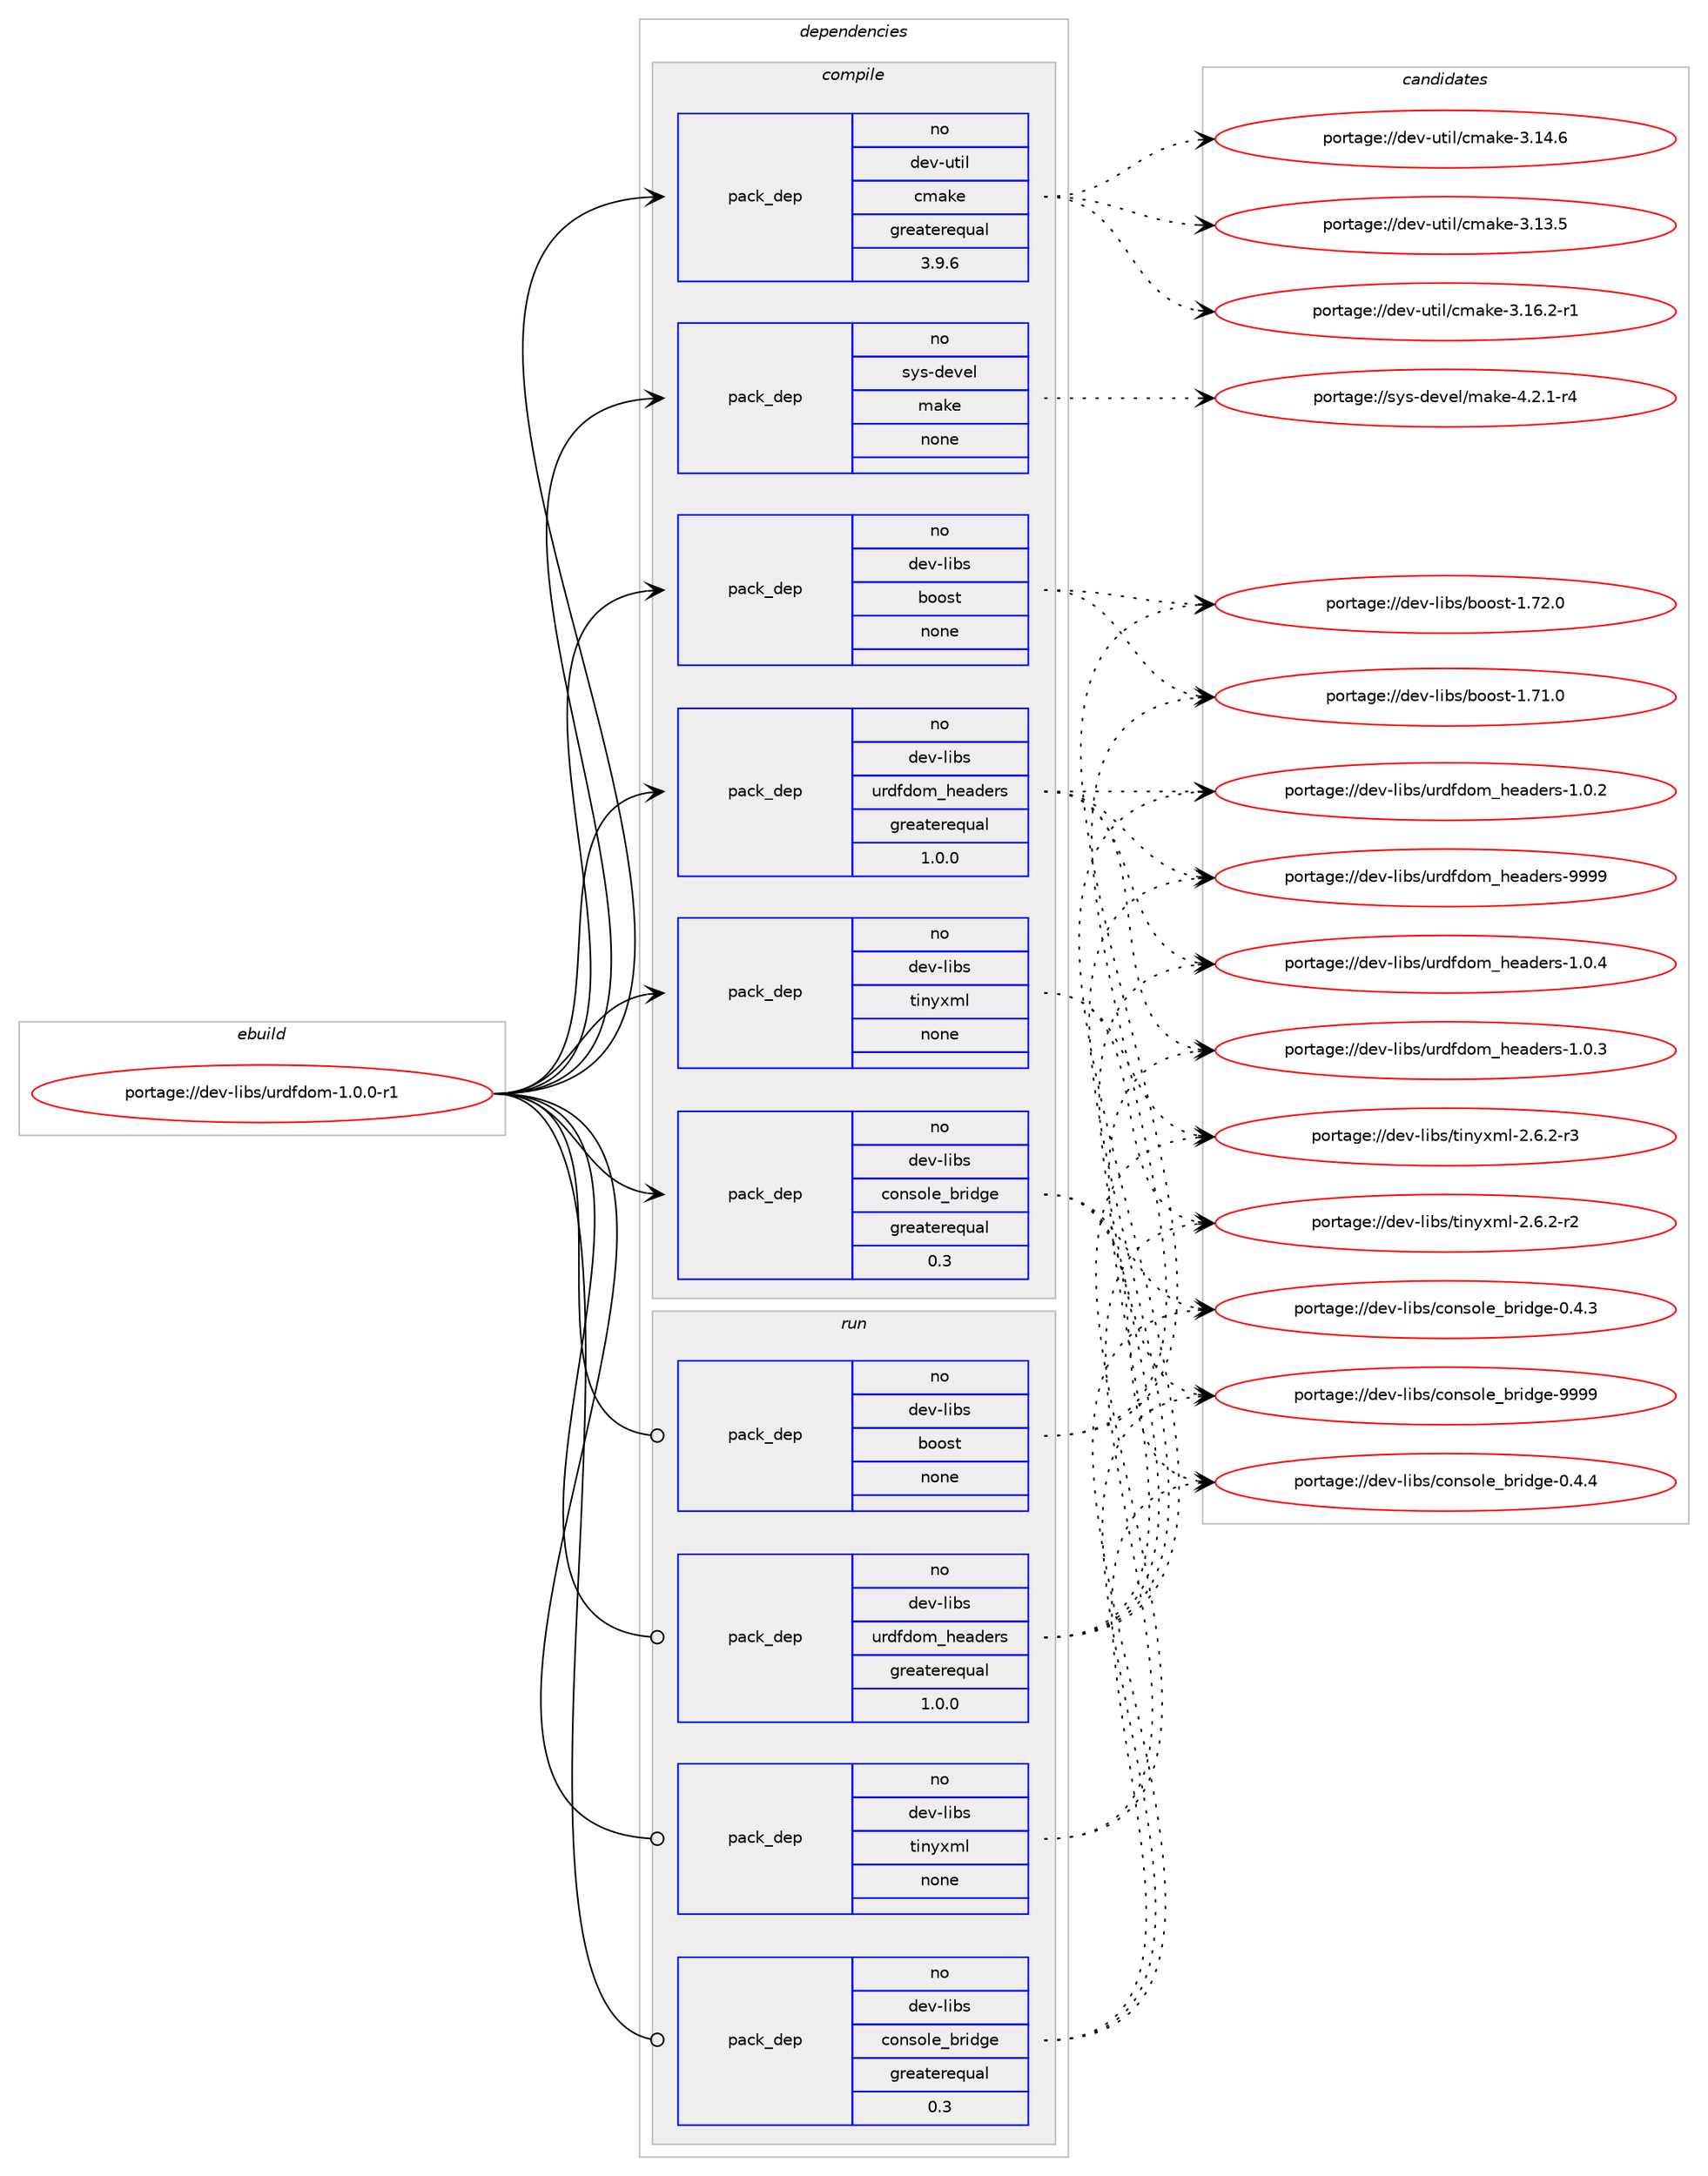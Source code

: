 digraph prolog {

# *************
# Graph options
# *************

newrank=true;
concentrate=true;
compound=true;
graph [rankdir=LR,fontname=Helvetica,fontsize=10,ranksep=1.5];#, ranksep=2.5, nodesep=0.2];
edge  [arrowhead=vee];
node  [fontname=Helvetica,fontsize=10];

# **********
# The ebuild
# **********

subgraph cluster_leftcol {
color=gray;
label=<<i>ebuild</i>>;
id [label="portage://dev-libs/urdfdom-1.0.0-r1", color=red, width=4, href="../dev-libs/urdfdom-1.0.0-r1.svg"];
}

# ****************
# The dependencies
# ****************

subgraph cluster_midcol {
color=gray;
label=<<i>dependencies</i>>;
subgraph cluster_compile {
fillcolor="#eeeeee";
style=filled;
label=<<i>compile</i>>;
subgraph pack378366 {
dependency507342 [label=<<TABLE BORDER="0" CELLBORDER="1" CELLSPACING="0" CELLPADDING="4" WIDTH="220"><TR><TD ROWSPAN="6" CELLPADDING="30">pack_dep</TD></TR><TR><TD WIDTH="110">no</TD></TR><TR><TD>dev-libs</TD></TR><TR><TD>boost</TD></TR><TR><TD>none</TD></TR><TR><TD></TD></TR></TABLE>>, shape=none, color=blue];
}
id:e -> dependency507342:w [weight=20,style="solid",arrowhead="vee"];
subgraph pack378367 {
dependency507343 [label=<<TABLE BORDER="0" CELLBORDER="1" CELLSPACING="0" CELLPADDING="4" WIDTH="220"><TR><TD ROWSPAN="6" CELLPADDING="30">pack_dep</TD></TR><TR><TD WIDTH="110">no</TD></TR><TR><TD>dev-libs</TD></TR><TR><TD>console_bridge</TD></TR><TR><TD>greaterequal</TD></TR><TR><TD>0.3</TD></TR></TABLE>>, shape=none, color=blue];
}
id:e -> dependency507343:w [weight=20,style="solid",arrowhead="vee"];
subgraph pack378368 {
dependency507344 [label=<<TABLE BORDER="0" CELLBORDER="1" CELLSPACING="0" CELLPADDING="4" WIDTH="220"><TR><TD ROWSPAN="6" CELLPADDING="30">pack_dep</TD></TR><TR><TD WIDTH="110">no</TD></TR><TR><TD>dev-libs</TD></TR><TR><TD>tinyxml</TD></TR><TR><TD>none</TD></TR><TR><TD></TD></TR></TABLE>>, shape=none, color=blue];
}
id:e -> dependency507344:w [weight=20,style="solid",arrowhead="vee"];
subgraph pack378369 {
dependency507345 [label=<<TABLE BORDER="0" CELLBORDER="1" CELLSPACING="0" CELLPADDING="4" WIDTH="220"><TR><TD ROWSPAN="6" CELLPADDING="30">pack_dep</TD></TR><TR><TD WIDTH="110">no</TD></TR><TR><TD>dev-libs</TD></TR><TR><TD>urdfdom_headers</TD></TR><TR><TD>greaterequal</TD></TR><TR><TD>1.0.0</TD></TR></TABLE>>, shape=none, color=blue];
}
id:e -> dependency507345:w [weight=20,style="solid",arrowhead="vee"];
subgraph pack378370 {
dependency507346 [label=<<TABLE BORDER="0" CELLBORDER="1" CELLSPACING="0" CELLPADDING="4" WIDTH="220"><TR><TD ROWSPAN="6" CELLPADDING="30">pack_dep</TD></TR><TR><TD WIDTH="110">no</TD></TR><TR><TD>dev-util</TD></TR><TR><TD>cmake</TD></TR><TR><TD>greaterequal</TD></TR><TR><TD>3.9.6</TD></TR></TABLE>>, shape=none, color=blue];
}
id:e -> dependency507346:w [weight=20,style="solid",arrowhead="vee"];
subgraph pack378371 {
dependency507347 [label=<<TABLE BORDER="0" CELLBORDER="1" CELLSPACING="0" CELLPADDING="4" WIDTH="220"><TR><TD ROWSPAN="6" CELLPADDING="30">pack_dep</TD></TR><TR><TD WIDTH="110">no</TD></TR><TR><TD>sys-devel</TD></TR><TR><TD>make</TD></TR><TR><TD>none</TD></TR><TR><TD></TD></TR></TABLE>>, shape=none, color=blue];
}
id:e -> dependency507347:w [weight=20,style="solid",arrowhead="vee"];
}
subgraph cluster_compileandrun {
fillcolor="#eeeeee";
style=filled;
label=<<i>compile and run</i>>;
}
subgraph cluster_run {
fillcolor="#eeeeee";
style=filled;
label=<<i>run</i>>;
subgraph pack378372 {
dependency507348 [label=<<TABLE BORDER="0" CELLBORDER="1" CELLSPACING="0" CELLPADDING="4" WIDTH="220"><TR><TD ROWSPAN="6" CELLPADDING="30">pack_dep</TD></TR><TR><TD WIDTH="110">no</TD></TR><TR><TD>dev-libs</TD></TR><TR><TD>boost</TD></TR><TR><TD>none</TD></TR><TR><TD></TD></TR></TABLE>>, shape=none, color=blue];
}
id:e -> dependency507348:w [weight=20,style="solid",arrowhead="odot"];
subgraph pack378373 {
dependency507349 [label=<<TABLE BORDER="0" CELLBORDER="1" CELLSPACING="0" CELLPADDING="4" WIDTH="220"><TR><TD ROWSPAN="6" CELLPADDING="30">pack_dep</TD></TR><TR><TD WIDTH="110">no</TD></TR><TR><TD>dev-libs</TD></TR><TR><TD>console_bridge</TD></TR><TR><TD>greaterequal</TD></TR><TR><TD>0.3</TD></TR></TABLE>>, shape=none, color=blue];
}
id:e -> dependency507349:w [weight=20,style="solid",arrowhead="odot"];
subgraph pack378374 {
dependency507350 [label=<<TABLE BORDER="0" CELLBORDER="1" CELLSPACING="0" CELLPADDING="4" WIDTH="220"><TR><TD ROWSPAN="6" CELLPADDING="30">pack_dep</TD></TR><TR><TD WIDTH="110">no</TD></TR><TR><TD>dev-libs</TD></TR><TR><TD>tinyxml</TD></TR><TR><TD>none</TD></TR><TR><TD></TD></TR></TABLE>>, shape=none, color=blue];
}
id:e -> dependency507350:w [weight=20,style="solid",arrowhead="odot"];
subgraph pack378375 {
dependency507351 [label=<<TABLE BORDER="0" CELLBORDER="1" CELLSPACING="0" CELLPADDING="4" WIDTH="220"><TR><TD ROWSPAN="6" CELLPADDING="30">pack_dep</TD></TR><TR><TD WIDTH="110">no</TD></TR><TR><TD>dev-libs</TD></TR><TR><TD>urdfdom_headers</TD></TR><TR><TD>greaterequal</TD></TR><TR><TD>1.0.0</TD></TR></TABLE>>, shape=none, color=blue];
}
id:e -> dependency507351:w [weight=20,style="solid",arrowhead="odot"];
}
}

# **************
# The candidates
# **************

subgraph cluster_choices {
rank=same;
color=gray;
label=<<i>candidates</i>>;

subgraph choice378366 {
color=black;
nodesep=1;
choice1001011184510810598115479811111111511645494655504648 [label="portage://dev-libs/boost-1.72.0", color=red, width=4,href="../dev-libs/boost-1.72.0.svg"];
choice1001011184510810598115479811111111511645494655494648 [label="portage://dev-libs/boost-1.71.0", color=red, width=4,href="../dev-libs/boost-1.71.0.svg"];
dependency507342:e -> choice1001011184510810598115479811111111511645494655504648:w [style=dotted,weight="100"];
dependency507342:e -> choice1001011184510810598115479811111111511645494655494648:w [style=dotted,weight="100"];
}
subgraph choice378367 {
color=black;
nodesep=1;
choice1001011184510810598115479911111011511110810195981141051001031014557575757 [label="portage://dev-libs/console_bridge-9999", color=red, width=4,href="../dev-libs/console_bridge-9999.svg"];
choice100101118451081059811547991111101151111081019598114105100103101454846524652 [label="portage://dev-libs/console_bridge-0.4.4", color=red, width=4,href="../dev-libs/console_bridge-0.4.4.svg"];
choice100101118451081059811547991111101151111081019598114105100103101454846524651 [label="portage://dev-libs/console_bridge-0.4.3", color=red, width=4,href="../dev-libs/console_bridge-0.4.3.svg"];
dependency507343:e -> choice1001011184510810598115479911111011511110810195981141051001031014557575757:w [style=dotted,weight="100"];
dependency507343:e -> choice100101118451081059811547991111101151111081019598114105100103101454846524652:w [style=dotted,weight="100"];
dependency507343:e -> choice100101118451081059811547991111101151111081019598114105100103101454846524651:w [style=dotted,weight="100"];
}
subgraph choice378368 {
color=black;
nodesep=1;
choice1001011184510810598115471161051101211201091084550465446504511451 [label="portage://dev-libs/tinyxml-2.6.2-r3", color=red, width=4,href="../dev-libs/tinyxml-2.6.2-r3.svg"];
choice1001011184510810598115471161051101211201091084550465446504511450 [label="portage://dev-libs/tinyxml-2.6.2-r2", color=red, width=4,href="../dev-libs/tinyxml-2.6.2-r2.svg"];
dependency507344:e -> choice1001011184510810598115471161051101211201091084550465446504511451:w [style=dotted,weight="100"];
dependency507344:e -> choice1001011184510810598115471161051101211201091084550465446504511450:w [style=dotted,weight="100"];
}
subgraph choice378369 {
color=black;
nodesep=1;
choice10010111845108105981154711711410010210011110995104101971001011141154557575757 [label="portage://dev-libs/urdfdom_headers-9999", color=red, width=4,href="../dev-libs/urdfdom_headers-9999.svg"];
choice1001011184510810598115471171141001021001111099510410197100101114115454946484652 [label="portage://dev-libs/urdfdom_headers-1.0.4", color=red, width=4,href="../dev-libs/urdfdom_headers-1.0.4.svg"];
choice1001011184510810598115471171141001021001111099510410197100101114115454946484651 [label="portage://dev-libs/urdfdom_headers-1.0.3", color=red, width=4,href="../dev-libs/urdfdom_headers-1.0.3.svg"];
choice1001011184510810598115471171141001021001111099510410197100101114115454946484650 [label="portage://dev-libs/urdfdom_headers-1.0.2", color=red, width=4,href="../dev-libs/urdfdom_headers-1.0.2.svg"];
dependency507345:e -> choice10010111845108105981154711711410010210011110995104101971001011141154557575757:w [style=dotted,weight="100"];
dependency507345:e -> choice1001011184510810598115471171141001021001111099510410197100101114115454946484652:w [style=dotted,weight="100"];
dependency507345:e -> choice1001011184510810598115471171141001021001111099510410197100101114115454946484651:w [style=dotted,weight="100"];
dependency507345:e -> choice1001011184510810598115471171141001021001111099510410197100101114115454946484650:w [style=dotted,weight="100"];
}
subgraph choice378370 {
color=black;
nodesep=1;
choice10010111845117116105108479910997107101455146495446504511449 [label="portage://dev-util/cmake-3.16.2-r1", color=red, width=4,href="../dev-util/cmake-3.16.2-r1.svg"];
choice1001011184511711610510847991099710710145514649524654 [label="portage://dev-util/cmake-3.14.6", color=red, width=4,href="../dev-util/cmake-3.14.6.svg"];
choice1001011184511711610510847991099710710145514649514653 [label="portage://dev-util/cmake-3.13.5", color=red, width=4,href="../dev-util/cmake-3.13.5.svg"];
dependency507346:e -> choice10010111845117116105108479910997107101455146495446504511449:w [style=dotted,weight="100"];
dependency507346:e -> choice1001011184511711610510847991099710710145514649524654:w [style=dotted,weight="100"];
dependency507346:e -> choice1001011184511711610510847991099710710145514649514653:w [style=dotted,weight="100"];
}
subgraph choice378371 {
color=black;
nodesep=1;
choice1151211154510010111810110847109971071014552465046494511452 [label="portage://sys-devel/make-4.2.1-r4", color=red, width=4,href="../sys-devel/make-4.2.1-r4.svg"];
dependency507347:e -> choice1151211154510010111810110847109971071014552465046494511452:w [style=dotted,weight="100"];
}
subgraph choice378372 {
color=black;
nodesep=1;
choice1001011184510810598115479811111111511645494655504648 [label="portage://dev-libs/boost-1.72.0", color=red, width=4,href="../dev-libs/boost-1.72.0.svg"];
choice1001011184510810598115479811111111511645494655494648 [label="portage://dev-libs/boost-1.71.0", color=red, width=4,href="../dev-libs/boost-1.71.0.svg"];
dependency507348:e -> choice1001011184510810598115479811111111511645494655504648:w [style=dotted,weight="100"];
dependency507348:e -> choice1001011184510810598115479811111111511645494655494648:w [style=dotted,weight="100"];
}
subgraph choice378373 {
color=black;
nodesep=1;
choice1001011184510810598115479911111011511110810195981141051001031014557575757 [label="portage://dev-libs/console_bridge-9999", color=red, width=4,href="../dev-libs/console_bridge-9999.svg"];
choice100101118451081059811547991111101151111081019598114105100103101454846524652 [label="portage://dev-libs/console_bridge-0.4.4", color=red, width=4,href="../dev-libs/console_bridge-0.4.4.svg"];
choice100101118451081059811547991111101151111081019598114105100103101454846524651 [label="portage://dev-libs/console_bridge-0.4.3", color=red, width=4,href="../dev-libs/console_bridge-0.4.3.svg"];
dependency507349:e -> choice1001011184510810598115479911111011511110810195981141051001031014557575757:w [style=dotted,weight="100"];
dependency507349:e -> choice100101118451081059811547991111101151111081019598114105100103101454846524652:w [style=dotted,weight="100"];
dependency507349:e -> choice100101118451081059811547991111101151111081019598114105100103101454846524651:w [style=dotted,weight="100"];
}
subgraph choice378374 {
color=black;
nodesep=1;
choice1001011184510810598115471161051101211201091084550465446504511451 [label="portage://dev-libs/tinyxml-2.6.2-r3", color=red, width=4,href="../dev-libs/tinyxml-2.6.2-r3.svg"];
choice1001011184510810598115471161051101211201091084550465446504511450 [label="portage://dev-libs/tinyxml-2.6.2-r2", color=red, width=4,href="../dev-libs/tinyxml-2.6.2-r2.svg"];
dependency507350:e -> choice1001011184510810598115471161051101211201091084550465446504511451:w [style=dotted,weight="100"];
dependency507350:e -> choice1001011184510810598115471161051101211201091084550465446504511450:w [style=dotted,weight="100"];
}
subgraph choice378375 {
color=black;
nodesep=1;
choice10010111845108105981154711711410010210011110995104101971001011141154557575757 [label="portage://dev-libs/urdfdom_headers-9999", color=red, width=4,href="../dev-libs/urdfdom_headers-9999.svg"];
choice1001011184510810598115471171141001021001111099510410197100101114115454946484652 [label="portage://dev-libs/urdfdom_headers-1.0.4", color=red, width=4,href="../dev-libs/urdfdom_headers-1.0.4.svg"];
choice1001011184510810598115471171141001021001111099510410197100101114115454946484651 [label="portage://dev-libs/urdfdom_headers-1.0.3", color=red, width=4,href="../dev-libs/urdfdom_headers-1.0.3.svg"];
choice1001011184510810598115471171141001021001111099510410197100101114115454946484650 [label="portage://dev-libs/urdfdom_headers-1.0.2", color=red, width=4,href="../dev-libs/urdfdom_headers-1.0.2.svg"];
dependency507351:e -> choice10010111845108105981154711711410010210011110995104101971001011141154557575757:w [style=dotted,weight="100"];
dependency507351:e -> choice1001011184510810598115471171141001021001111099510410197100101114115454946484652:w [style=dotted,weight="100"];
dependency507351:e -> choice1001011184510810598115471171141001021001111099510410197100101114115454946484651:w [style=dotted,weight="100"];
dependency507351:e -> choice1001011184510810598115471171141001021001111099510410197100101114115454946484650:w [style=dotted,weight="100"];
}
}

}
